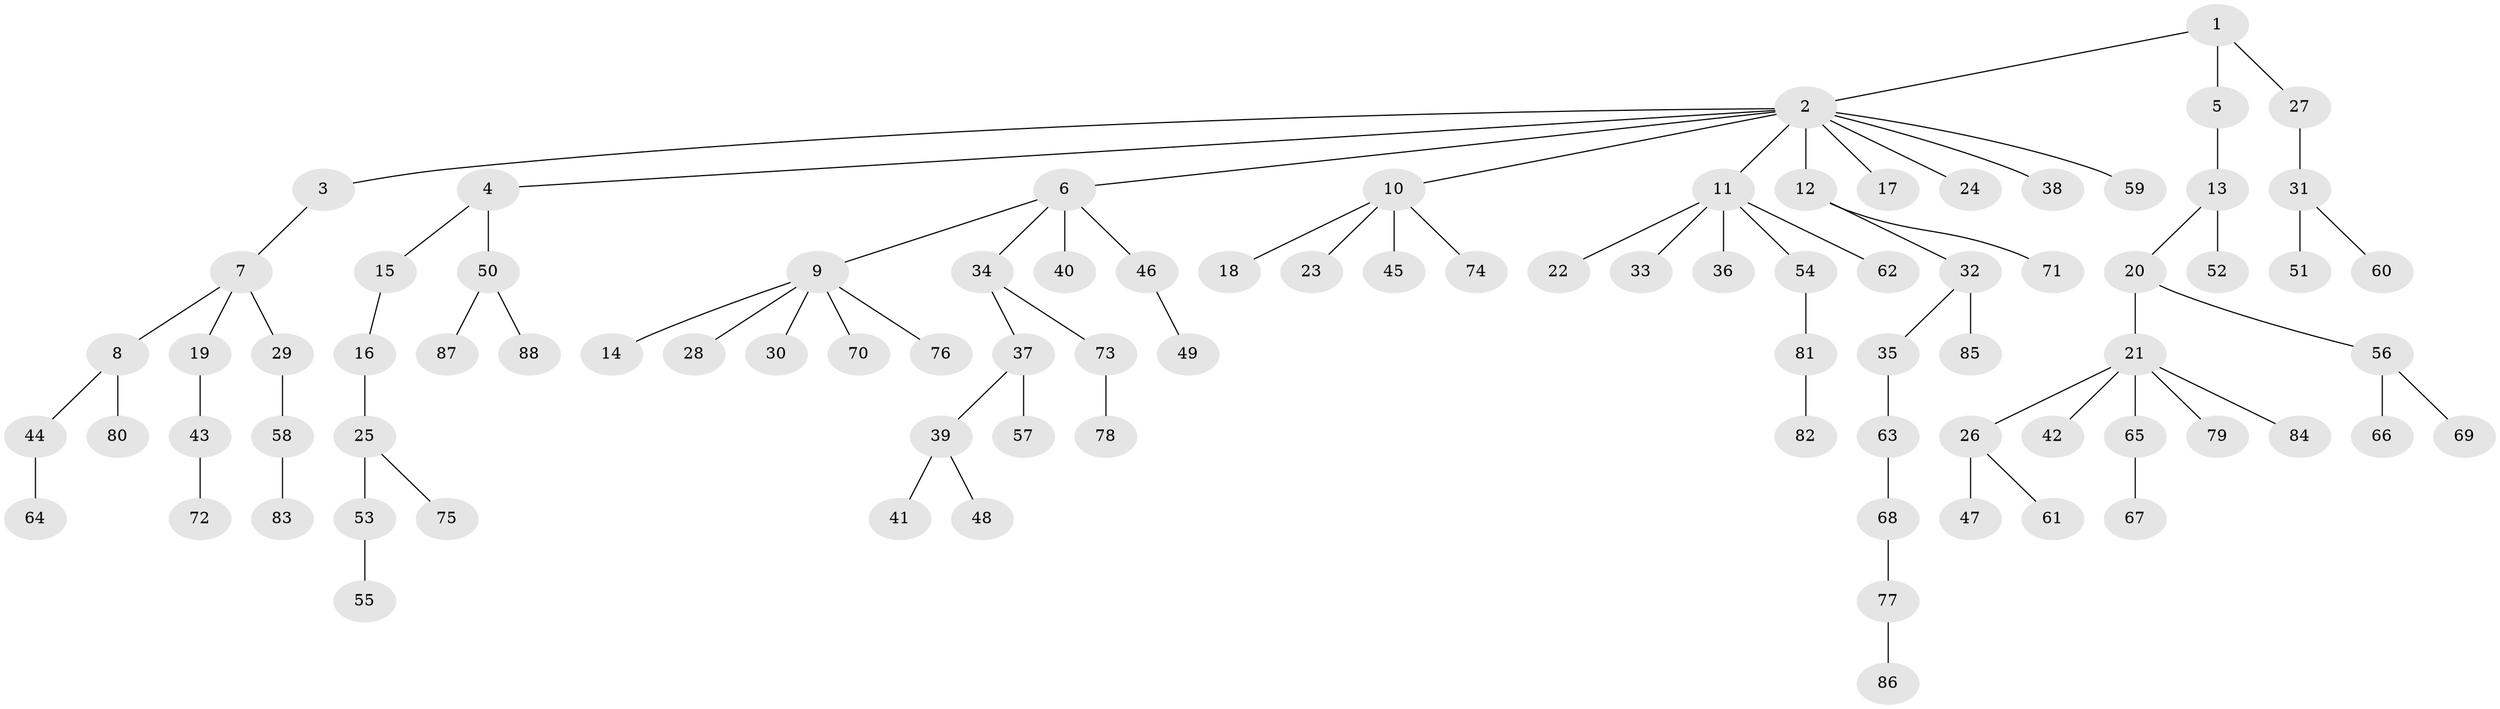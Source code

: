 // Generated by graph-tools (version 1.1) at 2025/02/03/09/25 03:02:18]
// undirected, 88 vertices, 87 edges
graph export_dot {
graph [start="1"]
  node [color=gray90,style=filled];
  1;
  2;
  3;
  4;
  5;
  6;
  7;
  8;
  9;
  10;
  11;
  12;
  13;
  14;
  15;
  16;
  17;
  18;
  19;
  20;
  21;
  22;
  23;
  24;
  25;
  26;
  27;
  28;
  29;
  30;
  31;
  32;
  33;
  34;
  35;
  36;
  37;
  38;
  39;
  40;
  41;
  42;
  43;
  44;
  45;
  46;
  47;
  48;
  49;
  50;
  51;
  52;
  53;
  54;
  55;
  56;
  57;
  58;
  59;
  60;
  61;
  62;
  63;
  64;
  65;
  66;
  67;
  68;
  69;
  70;
  71;
  72;
  73;
  74;
  75;
  76;
  77;
  78;
  79;
  80;
  81;
  82;
  83;
  84;
  85;
  86;
  87;
  88;
  1 -- 2;
  1 -- 5;
  1 -- 27;
  2 -- 3;
  2 -- 4;
  2 -- 6;
  2 -- 10;
  2 -- 11;
  2 -- 12;
  2 -- 17;
  2 -- 24;
  2 -- 38;
  2 -- 59;
  3 -- 7;
  4 -- 15;
  4 -- 50;
  5 -- 13;
  6 -- 9;
  6 -- 34;
  6 -- 40;
  6 -- 46;
  7 -- 8;
  7 -- 19;
  7 -- 29;
  8 -- 44;
  8 -- 80;
  9 -- 14;
  9 -- 28;
  9 -- 30;
  9 -- 70;
  9 -- 76;
  10 -- 18;
  10 -- 23;
  10 -- 45;
  10 -- 74;
  11 -- 22;
  11 -- 33;
  11 -- 36;
  11 -- 54;
  11 -- 62;
  12 -- 32;
  12 -- 71;
  13 -- 20;
  13 -- 52;
  15 -- 16;
  16 -- 25;
  19 -- 43;
  20 -- 21;
  20 -- 56;
  21 -- 26;
  21 -- 42;
  21 -- 65;
  21 -- 79;
  21 -- 84;
  25 -- 53;
  25 -- 75;
  26 -- 47;
  26 -- 61;
  27 -- 31;
  29 -- 58;
  31 -- 51;
  31 -- 60;
  32 -- 35;
  32 -- 85;
  34 -- 37;
  34 -- 73;
  35 -- 63;
  37 -- 39;
  37 -- 57;
  39 -- 41;
  39 -- 48;
  43 -- 72;
  44 -- 64;
  46 -- 49;
  50 -- 87;
  50 -- 88;
  53 -- 55;
  54 -- 81;
  56 -- 66;
  56 -- 69;
  58 -- 83;
  63 -- 68;
  65 -- 67;
  68 -- 77;
  73 -- 78;
  77 -- 86;
  81 -- 82;
}
